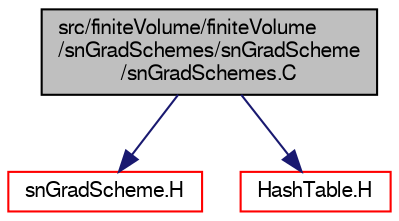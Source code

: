 digraph "src/finiteVolume/finiteVolume/snGradSchemes/snGradScheme/snGradSchemes.C"
{
  bgcolor="transparent";
  edge [fontname="FreeSans",fontsize="10",labelfontname="FreeSans",labelfontsize="10"];
  node [fontname="FreeSans",fontsize="10",shape=record];
  Node0 [label="src/finiteVolume/finiteVolume\l/snGradSchemes/snGradScheme\l/snGradSchemes.C",height=0.2,width=0.4,color="black", fillcolor="grey75", style="filled", fontcolor="black"];
  Node0 -> Node1 [color="midnightblue",fontsize="10",style="solid",fontname="FreeSans"];
  Node1 [label="snGradScheme.H",height=0.2,width=0.4,color="red",URL="$a03254.html"];
  Node0 -> Node76 [color="midnightblue",fontsize="10",style="solid",fontname="FreeSans"];
  Node76 [label="HashTable.H",height=0.2,width=0.4,color="red",URL="$a08477.html"];
}
